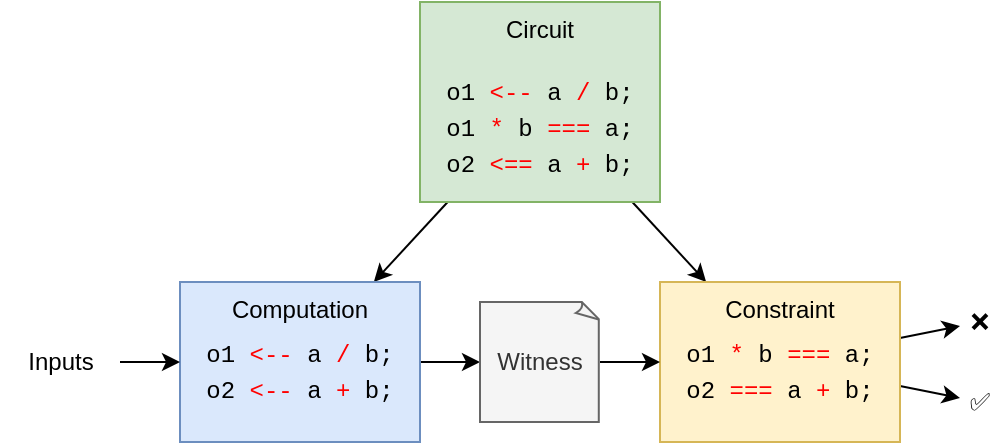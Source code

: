 <mxfile version="24.7.8" pages="2">
  <diagram name="Circom" id="SJkBbC3pLOdOJR-NQYqG">
    <mxGraphModel dx="1016" dy="1441" grid="1" gridSize="10" guides="1" tooltips="1" connect="1" arrows="1" fold="1" page="1" pageScale="1" pageWidth="850" pageHeight="1100" math="0" shadow="0">
      <root>
        <mxCell id="0" />
        <mxCell id="1" parent="0" />
        <mxCell id="QPwPSfcIhf77dq-oIVA--1" style="rounded=0;orthogonalLoop=1;jettySize=auto;html=1;" parent="1" source="QPwPSfcIhf77dq-oIVA--3" target="QPwPSfcIhf77dq-oIVA--5" edge="1">
          <mxGeometry relative="1" as="geometry" />
        </mxCell>
        <mxCell id="QPwPSfcIhf77dq-oIVA--2" style="rounded=0;orthogonalLoop=1;jettySize=auto;html=1;" parent="1" source="QPwPSfcIhf77dq-oIVA--3" target="QPwPSfcIhf77dq-oIVA--8" edge="1">
          <mxGeometry relative="1" as="geometry" />
        </mxCell>
        <mxCell id="QPwPSfcIhf77dq-oIVA--3" value="Circuit" style="rounded=0;whiteSpace=wrap;html=1;fillColor=#d5e8d4;strokeColor=#82b366;verticalAlign=top;" parent="1" diagramCategory="general" diagramName="Rectangle" vertex="1">
          <mxGeometry x="320" y="180" width="120" height="100" as="geometry" />
        </mxCell>
        <mxCell id="QPwPSfcIhf77dq-oIVA--4" style="edgeStyle=orthogonalEdgeStyle;rounded=0;orthogonalLoop=1;jettySize=auto;html=1;" parent="1" source="QPwPSfcIhf77dq-oIVA--5" target="QPwPSfcIhf77dq-oIVA--10" edge="1">
          <mxGeometry relative="1" as="geometry" />
        </mxCell>
        <mxCell id="QPwPSfcIhf77dq-oIVA--5" value="Computation" style="rounded=0;whiteSpace=wrap;html=1;fillColor=#dae8fc;strokeColor=#6c8ebf;verticalAlign=top;" parent="1" vertex="1" diagramCategory="general" diagramName="Rectangle">
          <mxGeometry x="200" y="320" width="120" height="80" as="geometry" />
        </mxCell>
        <mxCell id="QPwPSfcIhf77dq-oIVA--6" value="" style="rounded=0;orthogonalLoop=1;jettySize=auto;html=1;" parent="1" source="QPwPSfcIhf77dq-oIVA--8" target="QPwPSfcIhf77dq-oIVA--13" edge="1">
          <mxGeometry relative="1" as="geometry">
            <mxPoint x="590" y="350" as="targetPoint" />
          </mxGeometry>
        </mxCell>
        <mxCell id="QPwPSfcIhf77dq-oIVA--7" style="rounded=0;orthogonalLoop=1;jettySize=auto;html=1;" parent="1" source="QPwPSfcIhf77dq-oIVA--8" target="QPwPSfcIhf77dq-oIVA--14" edge="1">
          <mxGeometry relative="1" as="geometry" />
        </mxCell>
        <mxCell id="QPwPSfcIhf77dq-oIVA--8" value="Constraint" style="rounded=0;whiteSpace=wrap;html=1;fillColor=#fff2cc;strokeColor=#d6b656;verticalAlign=top;" parent="1" vertex="1" diagramCategory="general" diagramName="Rectangle">
          <mxGeometry x="440" y="320" width="120" height="80" as="geometry" />
        </mxCell>
        <mxCell id="QPwPSfcIhf77dq-oIVA--9" style="edgeStyle=orthogonalEdgeStyle;rounded=0;orthogonalLoop=1;jettySize=auto;html=1;" parent="1" source="QPwPSfcIhf77dq-oIVA--10" target="QPwPSfcIhf77dq-oIVA--8" edge="1">
          <mxGeometry relative="1" as="geometry" />
        </mxCell>
        <mxCell id="QPwPSfcIhf77dq-oIVA--10" value="Witness" style="whiteSpace=wrap;html=1;shape=mxgraph.basic.document;fillColor=#f5f5f5;fontColor=#333333;strokeColor=#666666;" parent="1" vertex="1">
          <mxGeometry x="350" y="330" width="60" height="60" as="geometry" />
        </mxCell>
        <mxCell id="QPwPSfcIhf77dq-oIVA--11" style="edgeStyle=orthogonalEdgeStyle;rounded=0;orthogonalLoop=1;jettySize=auto;html=1;" parent="1" source="QPwPSfcIhf77dq-oIVA--12" target="QPwPSfcIhf77dq-oIVA--5" edge="1">
          <mxGeometry relative="1" as="geometry" />
        </mxCell>
        <mxCell id="QPwPSfcIhf77dq-oIVA--12" value="Inputs" style="text;html=1;align=center;verticalAlign=middle;resizable=0;points=[];autosize=1;strokeColor=none;fillColor=none;" parent="1" vertex="1">
          <mxGeometry x="110" y="345" width="60" height="30" as="geometry" />
        </mxCell>
        <mxCell id="QPwPSfcIhf77dq-oIVA--13" value="❌" style="text;whiteSpace=wrap;align=center;verticalAlign=middle;" parent="1" vertex="1">
          <mxGeometry x="590" y="330" width="20" height="20" as="geometry" />
        </mxCell>
        <mxCell id="QPwPSfcIhf77dq-oIVA--14" value="✅" style="text;whiteSpace=wrap;align=center;verticalAlign=middle;" parent="1" vertex="1">
          <mxGeometry x="590" y="370" width="20" height="20" as="geometry" />
        </mxCell>
        <mxCell id="QPwPSfcIhf77dq-oIVA--15" value="&lt;div style=&quot;color: rgb(0, 0, 0); font-family: Menlo, Monaco, &amp;quot;Courier New&amp;quot;, monospace; font-weight: normal; font-size: 12px; line-height: 18px;&quot;&gt;&lt;div style=&quot;&quot;&gt;&lt;span style=&quot;color: rgb(0, 0, 0);&quot;&gt;o1 &lt;/span&gt;&lt;span style=&quot;color: rgb(255, 0, 0);&quot;&gt;&amp;lt;--&lt;/span&gt;&lt;span style=&quot;color: rgb(0, 0, 0);&quot;&gt; a &lt;/span&gt;&lt;span style=&quot;color: rgb(255, 0, 0);&quot;&gt;/&lt;/span&gt;&lt;span style=&quot;color: rgb(0, 0, 0);&quot;&gt; b;&lt;/span&gt;&lt;/div&gt;&lt;div style=&quot;&quot;&gt;&lt;span style=&quot;color: #000000;&quot;&gt;o1 &lt;/span&gt;&lt;span style=&quot;color: #ff0000;&quot;&gt;*&lt;/span&gt;&lt;span style=&quot;color: #000000;&quot;&gt; b &lt;/span&gt;&lt;span style=&quot;color: #ff0000;&quot;&gt;===&lt;/span&gt;&lt;span style=&quot;color: #000000;&quot;&gt; a;&lt;/span&gt;&lt;/div&gt;&lt;div style=&quot;&quot;&gt;&lt;span style=&quot;color: rgb(0, 0, 0);&quot;&gt;o2 &lt;/span&gt;&lt;span style=&quot;color: rgb(255, 0, 0);&quot;&gt;&amp;lt;==&lt;/span&gt;&lt;span style=&quot;color: rgb(0, 0, 0);&quot;&gt; a &lt;/span&gt;&lt;span style=&quot;color: rgb(255, 0, 0);&quot;&gt;+&lt;/span&gt;&lt;span style=&quot;color: rgb(0, 0, 0);&quot;&gt; b;&lt;/span&gt;&lt;/div&gt;&lt;/div&gt;" style="text;whiteSpace=wrap;html=1;align=center;" parent="1" vertex="1">
          <mxGeometry x="330" y="210" width="100" height="70" as="geometry" />
        </mxCell>
        <mxCell id="QPwPSfcIhf77dq-oIVA--16" value="&lt;div style=&quot;color: rgb(0, 0, 0); font-family: Menlo, Monaco, &amp;quot;Courier New&amp;quot;, monospace; font-weight: normal; font-size: 12px; line-height: 18px;&quot;&gt;&lt;div style=&quot;&quot;&gt;&lt;span style=&quot;color: rgb(0, 0, 0);&quot;&gt;o1 &lt;/span&gt;&lt;span style=&quot;color: rgb(255, 0, 0);&quot;&gt;&amp;lt;--&lt;/span&gt;&lt;span style=&quot;color: rgb(0, 0, 0);&quot;&gt; a &lt;/span&gt;&lt;span style=&quot;color: rgb(255, 0, 0);&quot;&gt;/&lt;/span&gt;&lt;span style=&quot;color: rgb(0, 0, 0);&quot;&gt; b;&lt;/span&gt;&lt;/div&gt;&lt;div style=&quot;&quot;&gt;&lt;span style=&quot;color: rgb(0, 0, 0);&quot;&gt;o2 &lt;/span&gt;&lt;span style=&quot;color: rgb(255, 0, 0);&quot;&gt;&amp;lt;--&lt;/span&gt;&lt;span style=&quot;color: rgb(0, 0, 0);&quot;&gt; a &lt;/span&gt;&lt;span style=&quot;color: rgb(255, 0, 0);&quot;&gt;+&lt;/span&gt;&lt;span style=&quot;color: rgb(0, 0, 0);&quot;&gt; b;&lt;/span&gt;&lt;/div&gt;&lt;/div&gt;" style="text;whiteSpace=wrap;html=1;align=center;verticalAlign=middle;" parent="1" vertex="1">
          <mxGeometry x="210" y="340" width="100" height="50" as="geometry" />
        </mxCell>
        <mxCell id="QPwPSfcIhf77dq-oIVA--17" value="&lt;div style=&quot;color: rgb(0, 0, 0); font-family: Menlo, Monaco, &amp;quot;Courier New&amp;quot;, monospace; font-weight: normal; font-size: 12px; line-height: 18px;&quot;&gt;&lt;div style=&quot;&quot;&gt;&lt;span style=&quot;color: rgb(0, 0, 0);&quot;&gt;o1 &lt;/span&gt;&lt;span style=&quot;color: rgb(255, 0, 0);&quot;&gt;*&lt;/span&gt;&lt;span style=&quot;color: rgb(0, 0, 0);&quot;&gt; b &lt;/span&gt;&lt;span style=&quot;color: rgb(255, 0, 0);&quot;&gt;===&lt;/span&gt;&lt;span style=&quot;color: rgb(0, 0, 0);&quot;&gt; a;&lt;/span&gt;&lt;/div&gt;&lt;div style=&quot;&quot;&gt;&lt;span style=&quot;color: rgb(0, 0, 0);&quot;&gt;o2 &lt;/span&gt;&lt;span style=&quot;color: rgb(255, 0, 0);&quot;&gt;===&lt;/span&gt;&lt;span style=&quot;color: rgb(0, 0, 0);&quot;&gt; a &lt;/span&gt;&lt;span style=&quot;color: rgb(255, 0, 0);&quot;&gt;+&lt;/span&gt;&lt;span style=&quot;color: rgb(0, 0, 0);&quot;&gt; b;&lt;/span&gt;&lt;/div&gt;&lt;/div&gt;" style="text;whiteSpace=wrap;html=1;align=center;verticalAlign=middle;" parent="1" vertex="1">
          <mxGeometry x="450" y="340" width="100" height="50" as="geometry" />
        </mxCell>
      </root>
    </mxGraphModel>
  </diagram>
  <diagram name="Plonk Script" id="erxvB4CIaKITpxgfguMx">
    <mxGraphModel dx="581" dy="823" grid="1" gridSize="10" guides="1" tooltips="1" connect="1" arrows="1" fold="1" page="1" pageScale="1" pageWidth="850" pageHeight="1100" math="0" shadow="0">
      <root>
        <mxCell id="zXVIBMq-GNmkxpPJvBTb-0" />
        <mxCell id="zXVIBMq-GNmkxpPJvBTb-1" parent="zXVIBMq-GNmkxpPJvBTb-0" />
        <mxCell id="zXVIBMq-GNmkxpPJvBTb-2" style="rounded=0;orthogonalLoop=1;jettySize=auto;html=1;" parent="zXVIBMq-GNmkxpPJvBTb-1" source="zXVIBMq-GNmkxpPJvBTb-4" target="zXVIBMq-GNmkxpPJvBTb-6" edge="1">
          <mxGeometry relative="1" as="geometry" />
        </mxCell>
        <mxCell id="zXVIBMq-GNmkxpPJvBTb-3" style="rounded=0;orthogonalLoop=1;jettySize=auto;html=1;" parent="zXVIBMq-GNmkxpPJvBTb-1" source="zXVIBMq-GNmkxpPJvBTb-4" target="zXVIBMq-GNmkxpPJvBTb-9" edge="1">
          <mxGeometry relative="1" as="geometry" />
        </mxCell>
        <mxCell id="zXVIBMq-GNmkxpPJvBTb-4" value="Circuit" style="rounded=0;whiteSpace=wrap;html=1;fillColor=#d5e8d4;strokeColor=#82b366;verticalAlign=top;" parent="zXVIBMq-GNmkxpPJvBTb-1" diagramCategory="general" diagramName="Rectangle" vertex="1">
          <mxGeometry x="300" y="170" width="160" height="110" as="geometry" />
        </mxCell>
        <mxCell id="zXVIBMq-GNmkxpPJvBTb-5" style="rounded=0;orthogonalLoop=1;jettySize=auto;html=1;" parent="zXVIBMq-GNmkxpPJvBTb-1" source="zXVIBMq-GNmkxpPJvBTb-6" target="zXVIBMq-GNmkxpPJvBTb-11" edge="1">
          <mxGeometry relative="1" as="geometry" />
        </mxCell>
        <mxCell id="zXVIBMq-GNmkxpPJvBTb-6" value="Computation" style="rounded=0;whiteSpace=wrap;html=1;fillColor=#dae8fc;strokeColor=#6c8ebf;verticalAlign=top;" parent="zXVIBMq-GNmkxpPJvBTb-1" vertex="1" diagramCategory="general" diagramName="Rectangle">
          <mxGeometry x="180" y="320" width="140" height="80" as="geometry" />
        </mxCell>
        <mxCell id="zXVIBMq-GNmkxpPJvBTb-7" value="" style="rounded=0;orthogonalLoop=1;jettySize=auto;html=1;" parent="zXVIBMq-GNmkxpPJvBTb-1" source="zXVIBMq-GNmkxpPJvBTb-9" target="zXVIBMq-GNmkxpPJvBTb-14" edge="1">
          <mxGeometry relative="1" as="geometry">
            <mxPoint x="590" y="350" as="targetPoint" />
          </mxGeometry>
        </mxCell>
        <mxCell id="zXVIBMq-GNmkxpPJvBTb-8" style="rounded=0;orthogonalLoop=1;jettySize=auto;html=1;" parent="zXVIBMq-GNmkxpPJvBTb-1" source="zXVIBMq-GNmkxpPJvBTb-9" target="zXVIBMq-GNmkxpPJvBTb-15" edge="1">
          <mxGeometry relative="1" as="geometry" />
        </mxCell>
        <mxCell id="zXVIBMq-GNmkxpPJvBTb-9" value="Constraint" style="rounded=0;whiteSpace=wrap;html=1;fillColor=#fff2cc;strokeColor=#d6b656;verticalAlign=top;" parent="zXVIBMq-GNmkxpPJvBTb-1" vertex="1" diagramCategory="general" diagramName="Rectangle">
          <mxGeometry x="440" y="320" width="140" height="180" as="geometry" />
        </mxCell>
        <mxCell id="zXVIBMq-GNmkxpPJvBTb-10" style="rounded=0;orthogonalLoop=1;jettySize=auto;html=1;" parent="zXVIBMq-GNmkxpPJvBTb-1" source="zXVIBMq-GNmkxpPJvBTb-11" target="zXVIBMq-GNmkxpPJvBTb-9" edge="1">
          <mxGeometry relative="1" as="geometry" />
        </mxCell>
        <mxCell id="zXVIBMq-GNmkxpPJvBTb-11" value="Witness" style="whiteSpace=wrap;html=1;shape=mxgraph.basic.document;fillColor=#f5f5f5;fontColor=#333333;strokeColor=#666666;" parent="zXVIBMq-GNmkxpPJvBTb-1" vertex="1">
          <mxGeometry x="350" y="360" width="60" height="60" as="geometry" />
        </mxCell>
        <mxCell id="zXVIBMq-GNmkxpPJvBTb-12" style="edgeStyle=orthogonalEdgeStyle;rounded=0;orthogonalLoop=1;jettySize=auto;html=1;" parent="zXVIBMq-GNmkxpPJvBTb-1" source="zXVIBMq-GNmkxpPJvBTb-13" target="zXVIBMq-GNmkxpPJvBTb-6" edge="1">
          <mxGeometry relative="1" as="geometry" />
        </mxCell>
        <mxCell id="zXVIBMq-GNmkxpPJvBTb-13" value="Inputs" style="text;html=1;align=center;verticalAlign=middle;resizable=0;points=[];autosize=1;strokeColor=none;fillColor=none;" parent="zXVIBMq-GNmkxpPJvBTb-1" vertex="1">
          <mxGeometry x="90" y="345" width="60" height="30" as="geometry" />
        </mxCell>
        <mxCell id="zXVIBMq-GNmkxpPJvBTb-14" value="❌" style="text;whiteSpace=wrap;align=center;verticalAlign=middle;" parent="zXVIBMq-GNmkxpPJvBTb-1" vertex="1">
          <mxGeometry x="610" y="375" width="20" height="20" as="geometry" />
        </mxCell>
        <mxCell id="zXVIBMq-GNmkxpPJvBTb-15" value="✅" style="text;whiteSpace=wrap;align=center;verticalAlign=middle;" parent="zXVIBMq-GNmkxpPJvBTb-1" vertex="1">
          <mxGeometry x="610" y="415" width="20" height="20" as="geometry" />
        </mxCell>
        <mxCell id="zXVIBMq-GNmkxpPJvBTb-16" value="&lt;div style=&quot;font-family: Menlo, Monaco, &amp;quot;Courier New&amp;quot;, monospace; font-weight: normal; font-size: 12px; line-height: 18px;&quot;&gt;&lt;div style=&quot;color: rgb(0, 0, 0);&quot;&gt;&lt;span style=&quot;color: rgb(0, 0, 0);&quot;&gt;h[2]&amp;nbsp;&lt;/span&gt;&lt;span style=&quot;color: rgb(255, 0, 0);&quot;&gt;&amp;lt;--&lt;/span&gt;&lt;span style=&quot;color: rgb(0, 0, 0);&quot;&gt; a &lt;/span&gt;&lt;span style=&quot;color: rgb(255, 0, 0);&quot;&gt;/&lt;/span&gt;&lt;span style=&quot;color: rgb(0, 0, 0);&quot;&gt; b;&lt;/span&gt;&lt;/div&gt;&lt;div style=&quot;&quot;&gt;&lt;span style=&quot;color: rgb(0, 0, 0);&quot;&gt;a&amp;nbsp;&lt;/span&gt;&lt;span style=&quot;color: rgb(255, 0, 0);&quot;&gt;===&lt;/span&gt;&lt;span style=&quot;color: rgb(0, 0, 0);&quot;&gt; b &lt;/span&gt;&lt;font color=&quot;#ff0000&quot;&gt;*&lt;/font&gt;&lt;span style=&quot;color: rgb(0, 0, 0);&quot;&gt; h[2];&lt;/span&gt;&lt;/div&gt;&lt;div style=&quot;color: rgb(0, 0, 0);&quot;&gt;h[3]&amp;nbsp;&lt;span style=&quot;color: rgb(255, 0, 0);&quot;&gt;&amp;lt;==&lt;/span&gt;&amp;nbsp;a&amp;nbsp;&lt;span style=&quot;color: rgb(255, 0, 0);&quot;&gt;+&lt;/span&gt;&amp;nbsp;b;&lt;span style=&quot;color: #000000;&quot;&gt;&lt;br&gt;&lt;/span&gt;&lt;/div&gt;&lt;div style=&quot;color: rgb(0, 0, 0);&quot;&gt;&lt;span style=&quot;color: rgb(0, 0, 0);&quot;&gt;o&amp;nbsp;&lt;/span&gt;&lt;span style=&quot;color: rgb(255, 0, 0);&quot;&gt;&amp;lt;==&lt;/span&gt;&lt;span style=&quot;color: rgb(0, 0, 0);&quot;&gt;&amp;nbsp;h[3]&lt;/span&gt;&lt;span style=&quot;color: rgb(0, 0, 0);&quot;&gt;;&lt;/span&gt;&lt;/div&gt;&lt;/div&gt;" style="text;whiteSpace=wrap;html=1;align=center;" parent="zXVIBMq-GNmkxpPJvBTb-1" vertex="1">
          <mxGeometry x="320" y="190" width="120" height="80" as="geometry" />
        </mxCell>
        <mxCell id="zXVIBMq-GNmkxpPJvBTb-17" value="&lt;div style=&quot;color: rgb(0, 0, 0); font-family: Menlo, Monaco, &amp;quot;Courier New&amp;quot;, monospace; font-weight: normal; font-size: 12px; line-height: 18px;&quot;&gt;&lt;div style=&quot;&quot;&gt;&lt;span style=&quot;color: rgb(0, 0, 0);&quot;&gt;h[2]&amp;nbsp;&lt;/span&gt;&lt;span style=&quot;color: rgb(255, 0, 0);&quot;&gt;&amp;lt;--&lt;/span&gt;&lt;span style=&quot;color: rgb(0, 0, 0);&quot;&gt; a &lt;/span&gt;&lt;span style=&quot;color: rgb(255, 0, 0);&quot;&gt;/&lt;/span&gt;&lt;span style=&quot;color: rgb(0, 0, 0);&quot;&gt; b;&lt;/span&gt;&lt;/div&gt;&lt;div style=&quot;&quot;&gt;&lt;span style=&quot;color: rgb(0, 0, 0);&quot;&gt;h[3]&amp;nbsp;&lt;/span&gt;&lt;span style=&quot;color: rgb(255, 0, 0);&quot;&gt;&amp;lt;--&lt;/span&gt;&lt;span style=&quot;color: rgb(0, 0, 0);&quot;&gt; a &lt;/span&gt;&lt;span style=&quot;color: rgb(255, 0, 0);&quot;&gt;+&lt;/span&gt;&lt;span style=&quot;color: rgb(0, 0, 0);&quot;&gt; b;&lt;/span&gt;&lt;/div&gt;&lt;/div&gt;" style="text;whiteSpace=wrap;html=1;align=center;verticalAlign=middle;" parent="zXVIBMq-GNmkxpPJvBTb-1" vertex="1">
          <mxGeometry x="190" y="340" width="120" height="50" as="geometry" />
        </mxCell>
        <mxCell id="zXVIBMq-GNmkxpPJvBTb-18" value="&lt;div style=&quot;color: rgb(0, 0, 0); font-family: Menlo, Monaco, &amp;quot;Courier New&amp;quot;, monospace; font-weight: normal; font-size: 12px; line-height: 18px;&quot;&gt;&lt;div style=&quot;&quot;&gt;&lt;span style=&quot;color: rgb(0, 0, 0);&quot;&gt;h[2]&amp;nbsp;&lt;/span&gt;&lt;span style=&quot;color: rgb(255, 0, 0);&quot;&gt;*&lt;/span&gt;&lt;span style=&quot;color: rgb(0, 0, 0);&quot;&gt; b &lt;/span&gt;&lt;span style=&quot;color: rgb(255, 0, 0);&quot;&gt;===&lt;/span&gt;&lt;span style=&quot;color: rgb(0, 0, 0);&quot;&gt; a;&lt;/span&gt;&lt;/div&gt;&lt;div style=&quot;&quot;&gt;&lt;span style=&quot;color: rgb(0, 0, 0);&quot;&gt;h[3]&amp;nbsp;&lt;/span&gt;&lt;span style=&quot;color: rgb(255, 0, 0);&quot;&gt;===&lt;/span&gt;&lt;span style=&quot;color: rgb(0, 0, 0);&quot;&gt; a &lt;/span&gt;&lt;span style=&quot;color: rgb(255, 0, 0);&quot;&gt;+&lt;/span&gt;&lt;span style=&quot;color: rgb(0, 0, 0);&quot;&gt; b;&lt;/span&gt;&lt;/div&gt;&lt;/div&gt;" style="text;whiteSpace=wrap;html=1;align=center;verticalAlign=middle;" parent="zXVIBMq-GNmkxpPJvBTb-1" vertex="1">
          <mxGeometry x="450" y="450" width="120" height="50" as="geometry" />
        </mxCell>
        <mxCell id="Fhe0EUWzFvp21NYp1h6w-1" value="h" style="whiteSpace=wrap;html=1;fillColor=#a0522d;fontColor=#ffffff;strokeColor=#6D1F00;" vertex="1" parent="zXVIBMq-GNmkxpPJvBTb-1">
          <mxGeometry x="525" y="350" width="40" height="20" as="geometry" />
        </mxCell>
        <mxCell id="Fhe0EUWzFvp21NYp1h6w-2" value="a=h[0]" style="whiteSpace=wrap;html=1;fillColor=#ffcc99;strokeColor=#36393d;" vertex="1" parent="zXVIBMq-GNmkxpPJvBTb-1">
          <mxGeometry x="525" y="370" width="40" height="20" as="geometry" />
        </mxCell>
        <mxCell id="Fhe0EUWzFvp21NYp1h6w-4" value="b=h[1]" style="whiteSpace=wrap;html=1;fillColor=#ffcc99;strokeColor=#36393d;" vertex="1" parent="zXVIBMq-GNmkxpPJvBTb-1">
          <mxGeometry x="525" y="390" width="40" height="20" as="geometry" />
        </mxCell>
        <mxCell id="Fhe0EUWzFvp21NYp1h6w-5" value="h[2]" style="whiteSpace=wrap;html=1;fillColor=#ffcc99;strokeColor=#36393d;" vertex="1" parent="zXVIBMq-GNmkxpPJvBTb-1">
          <mxGeometry x="525" y="410" width="40" height="20" as="geometry" />
        </mxCell>
        <mxCell id="Fhe0EUWzFvp21NYp1h6w-13" style="rounded=0;orthogonalLoop=1;jettySize=auto;html=1;startArrow=classic;startFill=1;endArrow=classic;endFill=1;" edge="1" parent="zXVIBMq-GNmkxpPJvBTb-1" source="Fhe0EUWzFvp21NYp1h6w-6" target="Fhe0EUWzFvp21NYp1h6w-10">
          <mxGeometry relative="1" as="geometry" />
        </mxCell>
        <mxCell id="Fhe0EUWzFvp21NYp1h6w-6" value="h[3]" style="whiteSpace=wrap;html=1;fillColor=#ffcc99;strokeColor=#36393d;" vertex="1" parent="zXVIBMq-GNmkxpPJvBTb-1">
          <mxGeometry x="525" y="430" width="40" height="20" as="geometry" />
        </mxCell>
        <mxCell id="Fhe0EUWzFvp21NYp1h6w-7" value="I/O" style="whiteSpace=wrap;html=1;fillColor=#76608a;fontColor=#ffffff;strokeColor=#432D57;" vertex="1" parent="zXVIBMq-GNmkxpPJvBTb-1">
          <mxGeometry x="455" y="350" width="40" height="20" as="geometry" />
        </mxCell>
        <mxCell id="Fhe0EUWzFvp21NYp1h6w-11" style="edgeStyle=orthogonalEdgeStyle;rounded=0;orthogonalLoop=1;jettySize=auto;html=1;startArrow=classic;startFill=1;endArrow=classic;endFill=1;" edge="1" parent="zXVIBMq-GNmkxpPJvBTb-1" source="Fhe0EUWzFvp21NYp1h6w-8" target="Fhe0EUWzFvp21NYp1h6w-2">
          <mxGeometry relative="1" as="geometry" />
        </mxCell>
        <mxCell id="Fhe0EUWzFvp21NYp1h6w-8" value="a" style="whiteSpace=wrap;html=1;fillColor=#d0cee2;strokeColor=#56517e;" vertex="1" parent="zXVIBMq-GNmkxpPJvBTb-1">
          <mxGeometry x="455" y="370" width="40" height="20" as="geometry" />
        </mxCell>
        <mxCell id="Fhe0EUWzFvp21NYp1h6w-12" style="edgeStyle=orthogonalEdgeStyle;rounded=0;orthogonalLoop=1;jettySize=auto;html=1;startArrow=classic;startFill=1;endArrow=classic;endFill=1;" edge="1" parent="zXVIBMq-GNmkxpPJvBTb-1" source="Fhe0EUWzFvp21NYp1h6w-9" target="Fhe0EUWzFvp21NYp1h6w-4">
          <mxGeometry relative="1" as="geometry" />
        </mxCell>
        <mxCell id="Fhe0EUWzFvp21NYp1h6w-9" value="b" style="whiteSpace=wrap;html=1;fillColor=#d0cee2;strokeColor=#56517e;" vertex="1" parent="zXVIBMq-GNmkxpPJvBTb-1">
          <mxGeometry x="455" y="390" width="40" height="20" as="geometry" />
        </mxCell>
        <mxCell id="Fhe0EUWzFvp21NYp1h6w-10" value="o" style="whiteSpace=wrap;html=1;fillColor=#d0cee2;strokeColor=#56517e;" vertex="1" parent="zXVIBMq-GNmkxpPJvBTb-1">
          <mxGeometry x="455" y="410" width="40" height="20" as="geometry" />
        </mxCell>
      </root>
    </mxGraphModel>
  </diagram>
</mxfile>
